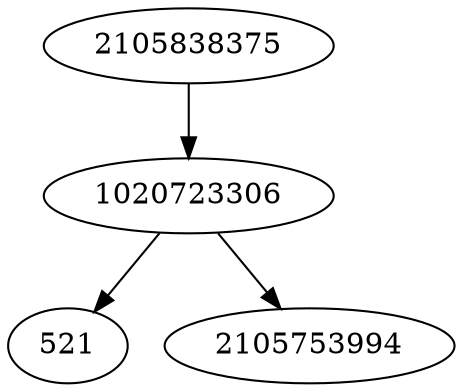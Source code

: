 strict digraph  {
521;
2105753994;
1020723306;
2105838375;
1020723306 -> 2105753994;
1020723306 -> 521;
2105838375 -> 1020723306;
}
